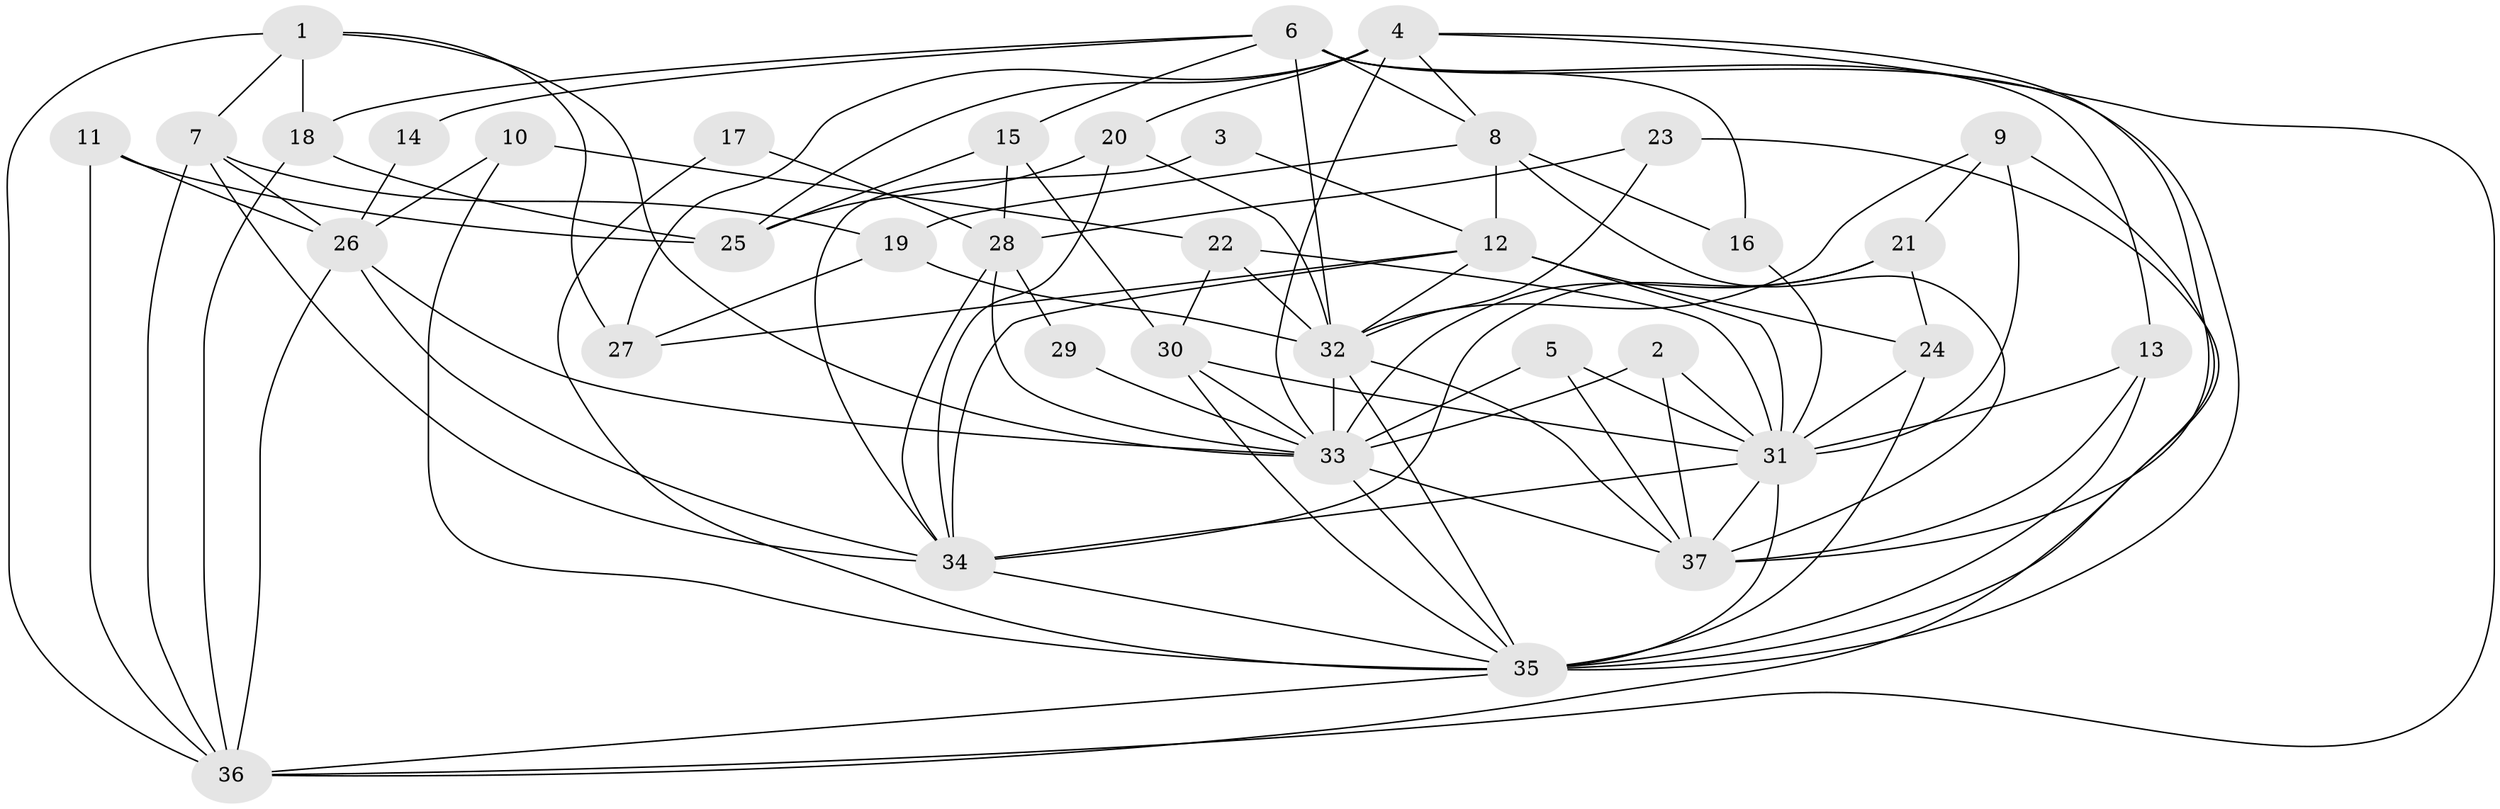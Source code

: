 // original degree distribution, {3: 0.2702702702702703, 2: 0.13513513513513514, 4: 0.2702702702702703, 5: 0.22972972972972974, 8: 0.04054054054054054, 6: 0.04054054054054054, 9: 0.013513513513513514}
// Generated by graph-tools (version 1.1) at 2025/26/03/09/25 03:26:14]
// undirected, 37 vertices, 99 edges
graph export_dot {
graph [start="1"]
  node [color=gray90,style=filled];
  1;
  2;
  3;
  4;
  5;
  6;
  7;
  8;
  9;
  10;
  11;
  12;
  13;
  14;
  15;
  16;
  17;
  18;
  19;
  20;
  21;
  22;
  23;
  24;
  25;
  26;
  27;
  28;
  29;
  30;
  31;
  32;
  33;
  34;
  35;
  36;
  37;
  1 -- 7 [weight=1.0];
  1 -- 18 [weight=1.0];
  1 -- 27 [weight=1.0];
  1 -- 33 [weight=1.0];
  1 -- 36 [weight=1.0];
  2 -- 31 [weight=1.0];
  2 -- 33 [weight=1.0];
  2 -- 37 [weight=1.0];
  3 -- 12 [weight=1.0];
  3 -- 34 [weight=1.0];
  4 -- 8 [weight=1.0];
  4 -- 20 [weight=1.0];
  4 -- 25 [weight=1.0];
  4 -- 27 [weight=1.0];
  4 -- 33 [weight=1.0];
  4 -- 36 [weight=1.0];
  4 -- 37 [weight=1.0];
  5 -- 31 [weight=1.0];
  5 -- 33 [weight=1.0];
  5 -- 37 [weight=1.0];
  6 -- 8 [weight=1.0];
  6 -- 13 [weight=1.0];
  6 -- 14 [weight=1.0];
  6 -- 15 [weight=2.0];
  6 -- 16 [weight=1.0];
  6 -- 18 [weight=1.0];
  6 -- 32 [weight=1.0];
  6 -- 35 [weight=1.0];
  7 -- 19 [weight=1.0];
  7 -- 26 [weight=1.0];
  7 -- 34 [weight=1.0];
  7 -- 36 [weight=1.0];
  8 -- 12 [weight=1.0];
  8 -- 16 [weight=1.0];
  8 -- 19 [weight=1.0];
  8 -- 37 [weight=1.0];
  9 -- 21 [weight=1.0];
  9 -- 31 [weight=1.0];
  9 -- 32 [weight=1.0];
  9 -- 35 [weight=1.0];
  10 -- 22 [weight=1.0];
  10 -- 26 [weight=1.0];
  10 -- 35 [weight=1.0];
  11 -- 25 [weight=1.0];
  11 -- 26 [weight=1.0];
  11 -- 36 [weight=1.0];
  12 -- 24 [weight=1.0];
  12 -- 27 [weight=1.0];
  12 -- 31 [weight=1.0];
  12 -- 32 [weight=1.0];
  12 -- 34 [weight=1.0];
  13 -- 31 [weight=1.0];
  13 -- 35 [weight=1.0];
  13 -- 37 [weight=1.0];
  14 -- 26 [weight=1.0];
  15 -- 25 [weight=1.0];
  15 -- 28 [weight=1.0];
  15 -- 30 [weight=1.0];
  16 -- 31 [weight=1.0];
  17 -- 28 [weight=2.0];
  17 -- 35 [weight=1.0];
  18 -- 25 [weight=1.0];
  18 -- 36 [weight=1.0];
  19 -- 27 [weight=1.0];
  19 -- 32 [weight=1.0];
  20 -- 25 [weight=1.0];
  20 -- 32 [weight=1.0];
  20 -- 34 [weight=1.0];
  21 -- 24 [weight=1.0];
  21 -- 33 [weight=1.0];
  21 -- 34 [weight=2.0];
  22 -- 30 [weight=1.0];
  22 -- 31 [weight=1.0];
  22 -- 32 [weight=1.0];
  23 -- 28 [weight=1.0];
  23 -- 32 [weight=1.0];
  23 -- 36 [weight=1.0];
  24 -- 31 [weight=2.0];
  24 -- 35 [weight=1.0];
  26 -- 33 [weight=1.0];
  26 -- 34 [weight=1.0];
  26 -- 36 [weight=1.0];
  28 -- 29 [weight=1.0];
  28 -- 33 [weight=1.0];
  28 -- 34 [weight=1.0];
  29 -- 33 [weight=1.0];
  30 -- 31 [weight=1.0];
  30 -- 33 [weight=1.0];
  30 -- 35 [weight=1.0];
  31 -- 34 [weight=1.0];
  31 -- 35 [weight=1.0];
  31 -- 37 [weight=1.0];
  32 -- 33 [weight=2.0];
  32 -- 35 [weight=2.0];
  32 -- 37 [weight=1.0];
  33 -- 35 [weight=1.0];
  33 -- 37 [weight=2.0];
  34 -- 35 [weight=1.0];
  35 -- 36 [weight=1.0];
}
